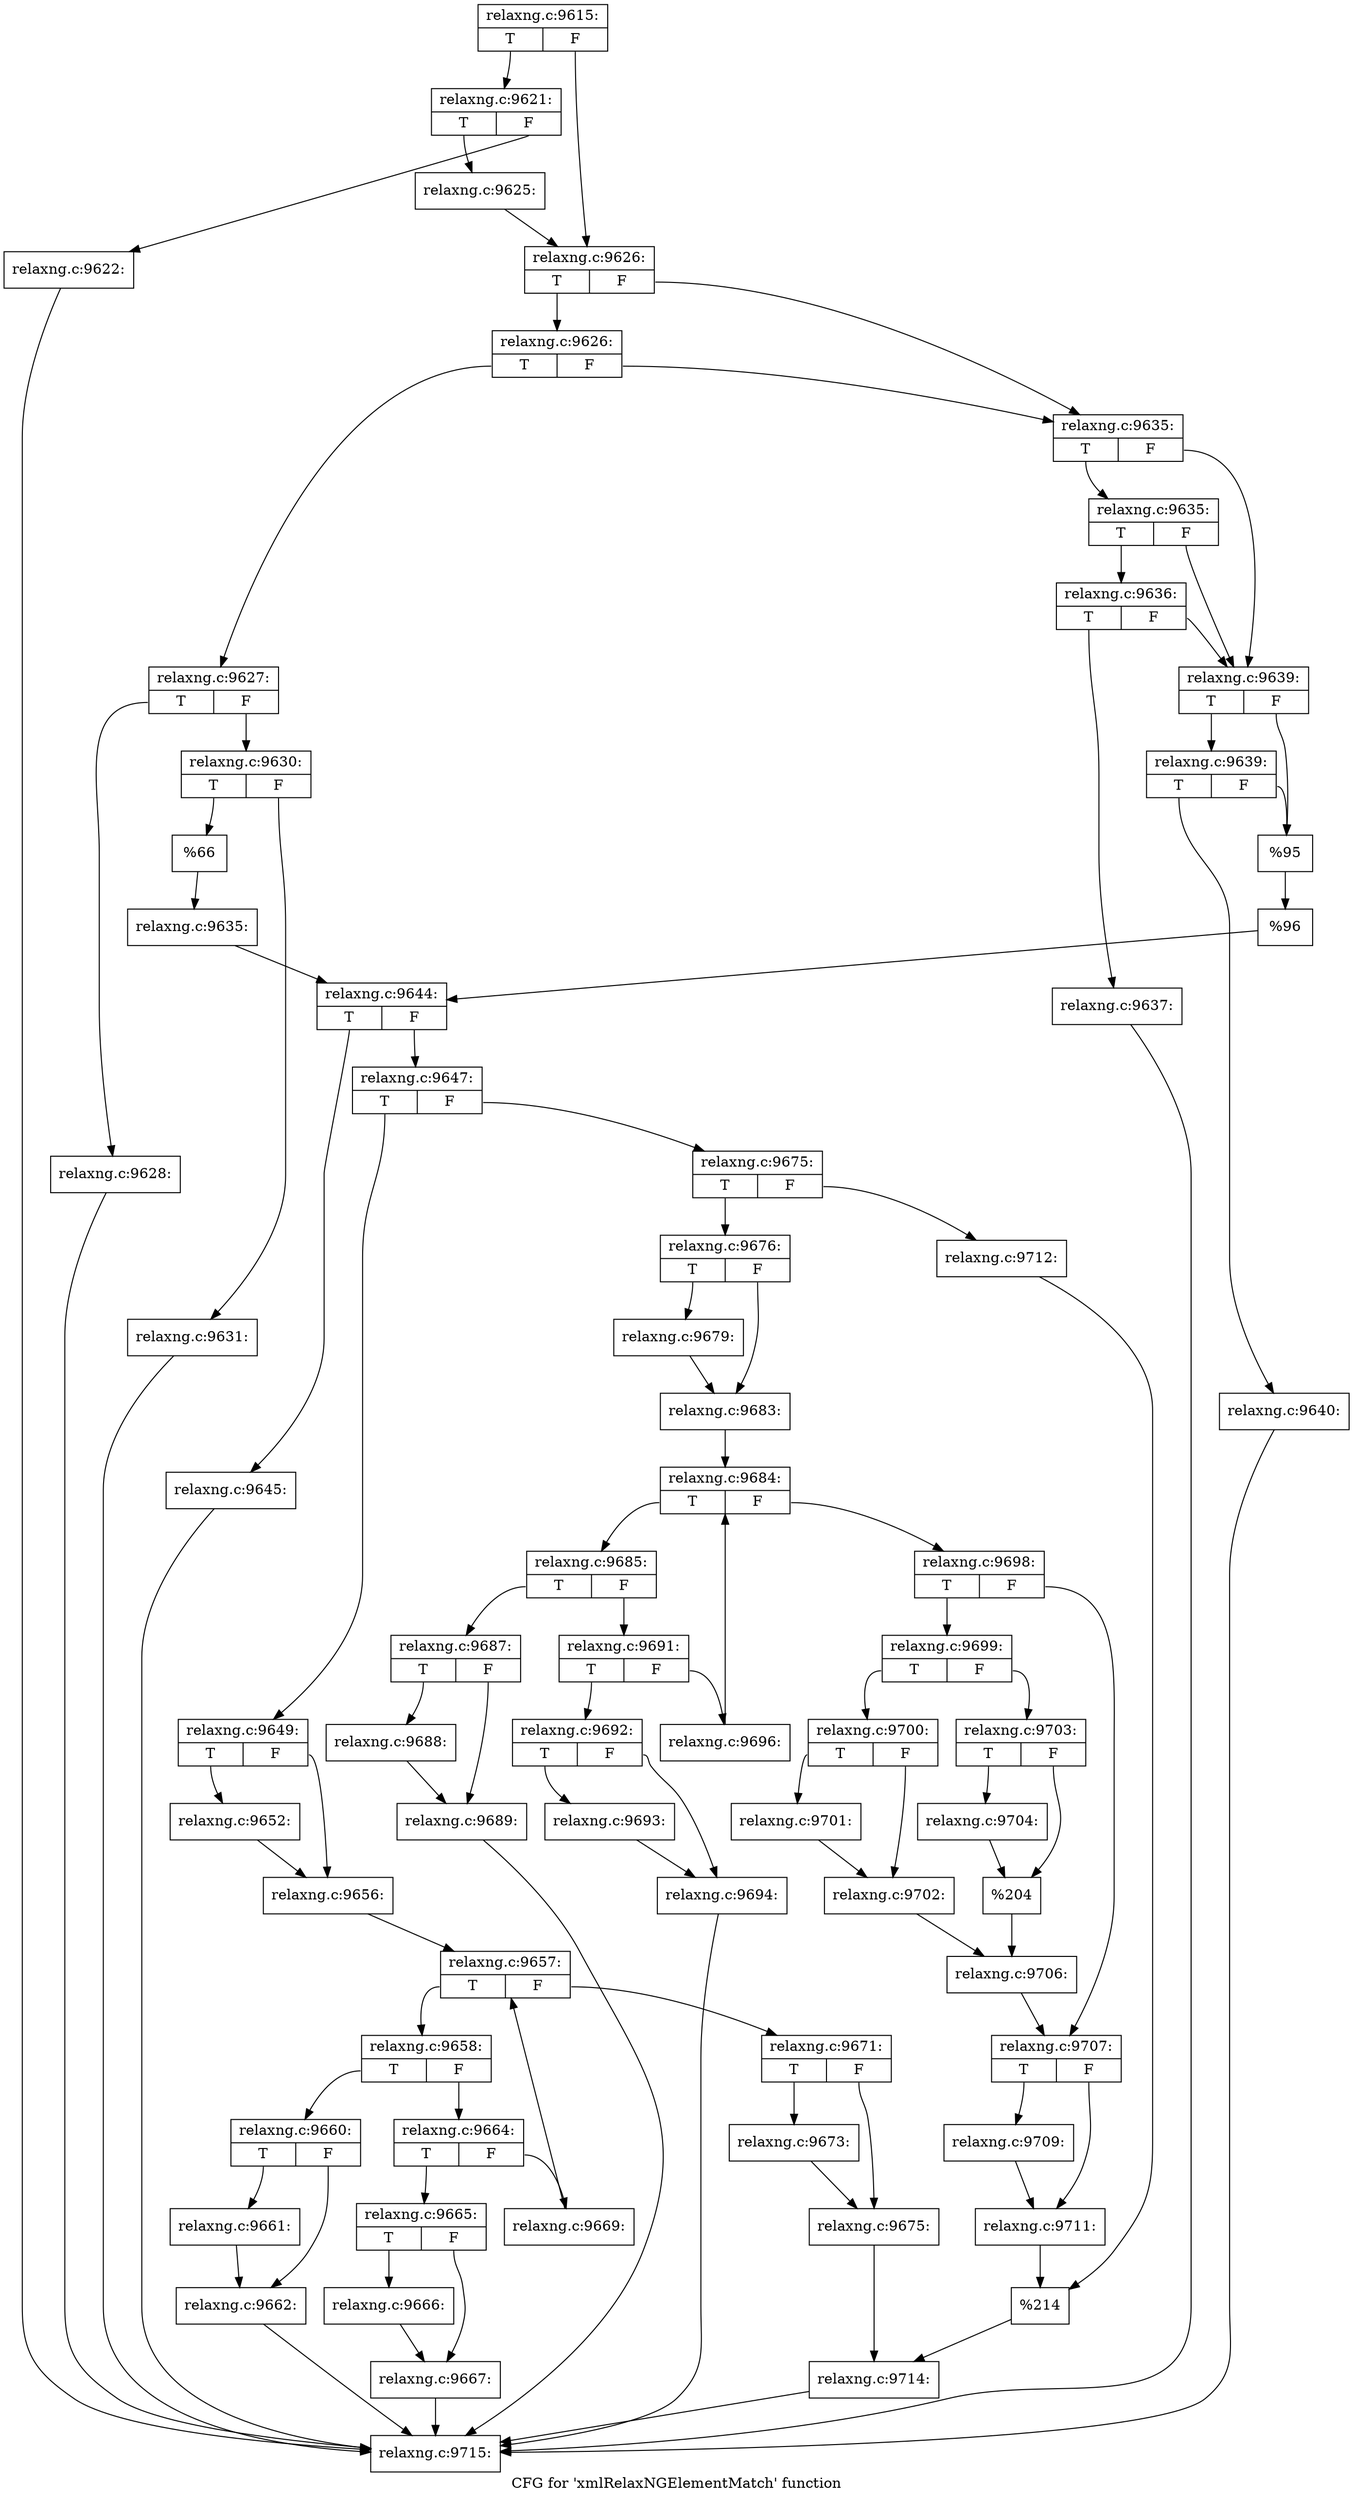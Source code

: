 digraph "CFG for 'xmlRelaxNGElementMatch' function" {
	label="CFG for 'xmlRelaxNGElementMatch' function";

	Node0x3df3380 [shape=record,label="{relaxng.c:9615:|{<s0>T|<s1>F}}"];
	Node0x3df3380:s0 -> Node0x3e03000;
	Node0x3df3380:s1 -> Node0x3e03050;
	Node0x3e03000 [shape=record,label="{relaxng.c:9621:|{<s0>T|<s1>F}}"];
	Node0x3e03000:s0 -> Node0x3e03590;
	Node0x3e03000:s1 -> Node0x3e03540;
	Node0x3e03540 [shape=record,label="{relaxng.c:9622:}"];
	Node0x3e03540 -> Node0x3e01cc0;
	Node0x3e03590 [shape=record,label="{relaxng.c:9625:}"];
	Node0x3e03590 -> Node0x3e03050;
	Node0x3e03050 [shape=record,label="{relaxng.c:9626:|{<s0>T|<s1>F}}"];
	Node0x3e03050:s0 -> Node0x3e04440;
	Node0x3e03050:s1 -> Node0x3e043f0;
	Node0x3e04440 [shape=record,label="{relaxng.c:9626:|{<s0>T|<s1>F}}"];
	Node0x3e04440:s0 -> Node0x3e04350;
	Node0x3e04440:s1 -> Node0x3e043f0;
	Node0x3e04350 [shape=record,label="{relaxng.c:9627:|{<s0>T|<s1>F}}"];
	Node0x3e04350:s0 -> Node0x3e04e10;
	Node0x3e04350:s1 -> Node0x3e04eb0;
	Node0x3e04e10 [shape=record,label="{relaxng.c:9628:}"];
	Node0x3e04e10 -> Node0x3e01cc0;
	Node0x3e04eb0 [shape=record,label="{relaxng.c:9630:|{<s0>T|<s1>F}}"];
	Node0x3e04eb0:s0 -> Node0x3e057e0;
	Node0x3e04eb0:s1 -> Node0x3e05790;
	Node0x3e05790 [shape=record,label="{relaxng.c:9631:}"];
	Node0x3e05790 -> Node0x3e01cc0;
	Node0x3e057e0 [shape=record,label="{%66}"];
	Node0x3e057e0 -> Node0x3e04e60;
	Node0x3e04e60 [shape=record,label="{relaxng.c:9635:}"];
	Node0x3e04e60 -> Node0x3e043a0;
	Node0x3e043f0 [shape=record,label="{relaxng.c:9635:|{<s0>T|<s1>F}}"];
	Node0x3e043f0:s0 -> Node0x3e06900;
	Node0x3e043f0:s1 -> Node0x3e06830;
	Node0x3e06900 [shape=record,label="{relaxng.c:9635:|{<s0>T|<s1>F}}"];
	Node0x3e06900:s0 -> Node0x3e06880;
	Node0x3e06900:s1 -> Node0x3e06830;
	Node0x3e06880 [shape=record,label="{relaxng.c:9636:|{<s0>T|<s1>F}}"];
	Node0x3e06880:s0 -> Node0x3e06790;
	Node0x3e06880:s1 -> Node0x3e06830;
	Node0x3e06790 [shape=record,label="{relaxng.c:9637:}"];
	Node0x3e06790 -> Node0x3e01cc0;
	Node0x3e06830 [shape=record,label="{relaxng.c:9639:|{<s0>T|<s1>F}}"];
	Node0x3e06830:s0 -> Node0x3e07970;
	Node0x3e06830:s1 -> Node0x3e07920;
	Node0x3e07970 [shape=record,label="{relaxng.c:9639:|{<s0>T|<s1>F}}"];
	Node0x3e07970:s0 -> Node0x3e078d0;
	Node0x3e07970:s1 -> Node0x3e07920;
	Node0x3e078d0 [shape=record,label="{relaxng.c:9640:}"];
	Node0x3e078d0 -> Node0x3e01cc0;
	Node0x3e07920 [shape=record,label="{%95}"];
	Node0x3e07920 -> Node0x3e067e0;
	Node0x3e067e0 [shape=record,label="{%96}"];
	Node0x3e067e0 -> Node0x3e043a0;
	Node0x3e043a0 [shape=record,label="{relaxng.c:9644:|{<s0>T|<s1>F}}"];
	Node0x3e043a0:s0 -> Node0x3e087f0;
	Node0x3e043a0:s1 -> Node0x3e08840;
	Node0x3e087f0 [shape=record,label="{relaxng.c:9645:}"];
	Node0x3e087f0 -> Node0x3e01cc0;
	Node0x3e08840 [shape=record,label="{relaxng.c:9647:|{<s0>T|<s1>F}}"];
	Node0x3e08840:s0 -> Node0x3e090a0;
	Node0x3e08840:s1 -> Node0x3e09140;
	Node0x3e090a0 [shape=record,label="{relaxng.c:9649:|{<s0>T|<s1>F}}"];
	Node0x3e090a0:s0 -> Node0x3e09900;
	Node0x3e090a0:s1 -> Node0x3e09950;
	Node0x3e09900 [shape=record,label="{relaxng.c:9652:}"];
	Node0x3e09900 -> Node0x3e09950;
	Node0x3e09950 [shape=record,label="{relaxng.c:9656:}"];
	Node0x3e09950 -> Node0x3e0a530;
	Node0x3e0a530 [shape=record,label="{relaxng.c:9657:|{<s0>T|<s1>F}}"];
	Node0x3e0a530:s0 -> Node0x3e0a920;
	Node0x3e0a530:s1 -> Node0x3e0a750;
	Node0x3e0a920 [shape=record,label="{relaxng.c:9658:|{<s0>T|<s1>F}}"];
	Node0x3e0a920:s0 -> Node0x3e0ad80;
	Node0x3e0a920:s1 -> Node0x3e0add0;
	Node0x3e0ad80 [shape=record,label="{relaxng.c:9660:|{<s0>T|<s1>F}}"];
	Node0x3e0ad80:s0 -> Node0x3e0b190;
	Node0x3e0ad80:s1 -> Node0x3e0b1e0;
	Node0x3e0b190 [shape=record,label="{relaxng.c:9661:}"];
	Node0x3e0b190 -> Node0x3e0b1e0;
	Node0x3e0b1e0 [shape=record,label="{relaxng.c:9662:}"];
	Node0x3e0b1e0 -> Node0x3e01cc0;
	Node0x3e0add0 [shape=record,label="{relaxng.c:9664:|{<s0>T|<s1>F}}"];
	Node0x3e0add0:s0 -> Node0x3e0b9a0;
	Node0x3e0add0:s1 -> Node0x3e0b9f0;
	Node0x3e0b9a0 [shape=record,label="{relaxng.c:9665:|{<s0>T|<s1>F}}"];
	Node0x3e0b9a0:s0 -> Node0x3e0bdb0;
	Node0x3e0b9a0:s1 -> Node0x3e0be00;
	Node0x3e0bdb0 [shape=record,label="{relaxng.c:9666:}"];
	Node0x3e0bdb0 -> Node0x3e0be00;
	Node0x3e0be00 [shape=record,label="{relaxng.c:9667:}"];
	Node0x3e0be00 -> Node0x3e01cc0;
	Node0x3e0b9f0 [shape=record,label="{relaxng.c:9669:}"];
	Node0x3e0b9f0 -> Node0x3e0a530;
	Node0x3e0a750 [shape=record,label="{relaxng.c:9671:|{<s0>T|<s1>F}}"];
	Node0x3e0a750:s0 -> Node0x3e0ca60;
	Node0x3e0a750:s1 -> Node0x3e0cab0;
	Node0x3e0ca60 [shape=record,label="{relaxng.c:9673:}"];
	Node0x3e0ca60 -> Node0x3e0cab0;
	Node0x3e0cab0 [shape=record,label="{relaxng.c:9675:}"];
	Node0x3e0cab0 -> Node0x3e090f0;
	Node0x3e09140 [shape=record,label="{relaxng.c:9675:|{<s0>T|<s1>F}}"];
	Node0x3e09140:s0 -> Node0x3e0d260;
	Node0x3e09140:s1 -> Node0x3e0d300;
	Node0x3e0d260 [shape=record,label="{relaxng.c:9676:|{<s0>T|<s1>F}}"];
	Node0x3e0d260:s0 -> Node0x3e0dac0;
	Node0x3e0d260:s1 -> Node0x3e0db10;
	Node0x3e0dac0 [shape=record,label="{relaxng.c:9679:}"];
	Node0x3e0dac0 -> Node0x3e0db10;
	Node0x3e0db10 [shape=record,label="{relaxng.c:9683:}"];
	Node0x3e0db10 -> Node0x3e0e6f0;
	Node0x3e0e6f0 [shape=record,label="{relaxng.c:9684:|{<s0>T|<s1>F}}"];
	Node0x3e0e6f0:s0 -> Node0x3e0eae0;
	Node0x3e0e6f0:s1 -> Node0x3e0e910;
	Node0x3e0eae0 [shape=record,label="{relaxng.c:9685:|{<s0>T|<s1>F}}"];
	Node0x3e0eae0:s0 -> Node0x3e0ef40;
	Node0x3e0eae0:s1 -> Node0x3e0ef90;
	Node0x3e0ef40 [shape=record,label="{relaxng.c:9687:|{<s0>T|<s1>F}}"];
	Node0x3e0ef40:s0 -> Node0x3e0f350;
	Node0x3e0ef40:s1 -> Node0x3e0f3a0;
	Node0x3e0f350 [shape=record,label="{relaxng.c:9688:}"];
	Node0x3e0f350 -> Node0x3e0f3a0;
	Node0x3e0f3a0 [shape=record,label="{relaxng.c:9689:}"];
	Node0x3e0f3a0 -> Node0x3e01cc0;
	Node0x3e0ef90 [shape=record,label="{relaxng.c:9691:|{<s0>T|<s1>F}}"];
	Node0x3e0ef90:s0 -> Node0x3e0fb60;
	Node0x3e0ef90:s1 -> Node0x3e0fbb0;
	Node0x3e0fb60 [shape=record,label="{relaxng.c:9692:|{<s0>T|<s1>F}}"];
	Node0x3e0fb60:s0 -> Node0x3e0ff70;
	Node0x3e0fb60:s1 -> Node0x3e0ffc0;
	Node0x3e0ff70 [shape=record,label="{relaxng.c:9693:}"];
	Node0x3e0ff70 -> Node0x3e0ffc0;
	Node0x3e0ffc0 [shape=record,label="{relaxng.c:9694:}"];
	Node0x3e0ffc0 -> Node0x3e01cc0;
	Node0x3e0fbb0 [shape=record,label="{relaxng.c:9696:}"];
	Node0x3e0fbb0 -> Node0x3e0e6f0;
	Node0x3e0e910 [shape=record,label="{relaxng.c:9698:|{<s0>T|<s1>F}}"];
	Node0x3e0e910:s0 -> Node0x3e10b10;
	Node0x3e0e910:s1 -> Node0x3e10b60;
	Node0x3e10b10 [shape=record,label="{relaxng.c:9699:|{<s0>T|<s1>F}}"];
	Node0x3e10b10:s0 -> Node0x3e10f20;
	Node0x3e10b10:s1 -> Node0x3e10fc0;
	Node0x3e10f20 [shape=record,label="{relaxng.c:9700:|{<s0>T|<s1>F}}"];
	Node0x3e10f20:s0 -> Node0x3e11320;
	Node0x3e10f20:s1 -> Node0x3e11370;
	Node0x3e11320 [shape=record,label="{relaxng.c:9701:}"];
	Node0x3e11320 -> Node0x3e11370;
	Node0x3e11370 [shape=record,label="{relaxng.c:9702:}"];
	Node0x3e11370 -> Node0x3e10f70;
	Node0x3e10fc0 [shape=record,label="{relaxng.c:9703:|{<s0>T|<s1>F}}"];
	Node0x3e10fc0:s0 -> Node0x3857b10;
	Node0x3e10fc0:s1 -> Node0x3e12050;
	Node0x3857b10 [shape=record,label="{relaxng.c:9704:}"];
	Node0x3857b10 -> Node0x3e12050;
	Node0x3e12050 [shape=record,label="{%204}"];
	Node0x3e12050 -> Node0x3e10f70;
	Node0x3e10f70 [shape=record,label="{relaxng.c:9706:}"];
	Node0x3e10f70 -> Node0x3e10b60;
	Node0x3e10b60 [shape=record,label="{relaxng.c:9707:|{<s0>T|<s1>F}}"];
	Node0x3e10b60:s0 -> Node0x3e12d70;
	Node0x3e10b60:s1 -> Node0x3e12dc0;
	Node0x3e12d70 [shape=record,label="{relaxng.c:9709:}"];
	Node0x3e12d70 -> Node0x3e12dc0;
	Node0x3e12dc0 [shape=record,label="{relaxng.c:9711:}"];
	Node0x3e12dc0 -> Node0x3e0d2b0;
	Node0x3e0d300 [shape=record,label="{relaxng.c:9712:}"];
	Node0x3e0d300 -> Node0x3e0d2b0;
	Node0x3e0d2b0 [shape=record,label="{%214}"];
	Node0x3e0d2b0 -> Node0x3e090f0;
	Node0x3e090f0 [shape=record,label="{relaxng.c:9714:}"];
	Node0x3e090f0 -> Node0x3e01cc0;
	Node0x3e01cc0 [shape=record,label="{relaxng.c:9715:}"];
}

